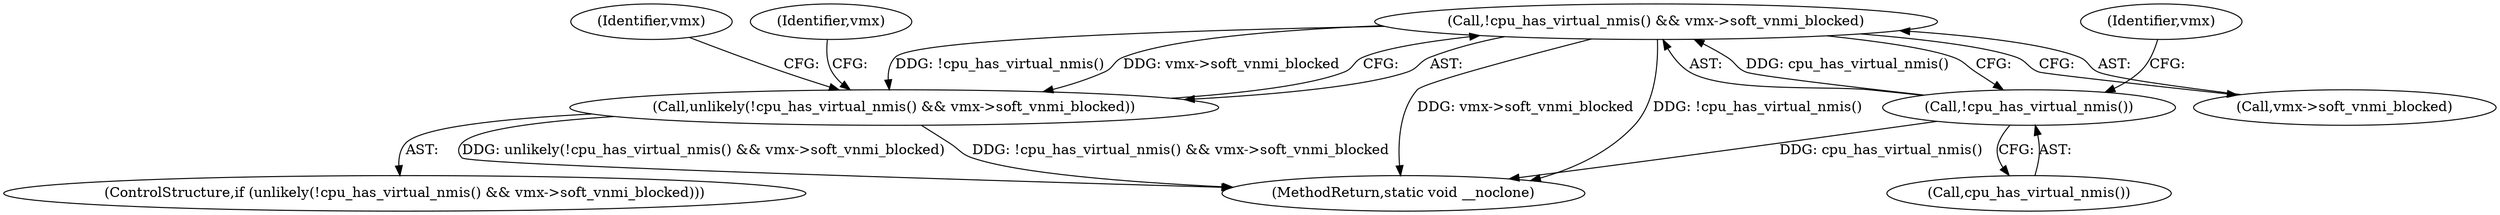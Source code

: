 digraph "0_linux_d974baa398f34393db76be45f7d4d04fbdbb4a0a_0@pointer" {
"1000126" [label="(Call,!cpu_has_virtual_nmis() && vmx->soft_vnmi_blocked)"];
"1000127" [label="(Call,!cpu_has_virtual_nmis())"];
"1000125" [label="(Call,unlikely(!cpu_has_virtual_nmis() && vmx->soft_vnmi_blocked))"];
"1000124" [label="(ControlStructure,if (unlikely(!cpu_has_virtual_nmis() && vmx->soft_vnmi_blocked)))"];
"1000129" [label="(Call,vmx->soft_vnmi_blocked)"];
"1000139" [label="(Identifier,vmx)"];
"1000134" [label="(Identifier,vmx)"];
"1000126" [label="(Call,!cpu_has_virtual_nmis() && vmx->soft_vnmi_blocked)"];
"1000125" [label="(Call,unlikely(!cpu_has_virtual_nmis() && vmx->soft_vnmi_blocked))"];
"1000127" [label="(Call,!cpu_has_virtual_nmis())"];
"1000128" [label="(Call,cpu_has_virtual_nmis())"];
"1000353" [label="(MethodReturn,static void __noclone)"];
"1000130" [label="(Identifier,vmx)"];
"1000126" -> "1000125"  [label="AST: "];
"1000126" -> "1000127"  [label="CFG: "];
"1000126" -> "1000129"  [label="CFG: "];
"1000127" -> "1000126"  [label="AST: "];
"1000129" -> "1000126"  [label="AST: "];
"1000125" -> "1000126"  [label="CFG: "];
"1000126" -> "1000353"  [label="DDG: vmx->soft_vnmi_blocked"];
"1000126" -> "1000353"  [label="DDG: !cpu_has_virtual_nmis()"];
"1000126" -> "1000125"  [label="DDG: !cpu_has_virtual_nmis()"];
"1000126" -> "1000125"  [label="DDG: vmx->soft_vnmi_blocked"];
"1000127" -> "1000126"  [label="DDG: cpu_has_virtual_nmis()"];
"1000127" -> "1000128"  [label="CFG: "];
"1000128" -> "1000127"  [label="AST: "];
"1000130" -> "1000127"  [label="CFG: "];
"1000127" -> "1000353"  [label="DDG: cpu_has_virtual_nmis()"];
"1000125" -> "1000124"  [label="AST: "];
"1000134" -> "1000125"  [label="CFG: "];
"1000139" -> "1000125"  [label="CFG: "];
"1000125" -> "1000353"  [label="DDG: !cpu_has_virtual_nmis() && vmx->soft_vnmi_blocked"];
"1000125" -> "1000353"  [label="DDG: unlikely(!cpu_has_virtual_nmis() && vmx->soft_vnmi_blocked)"];
}
